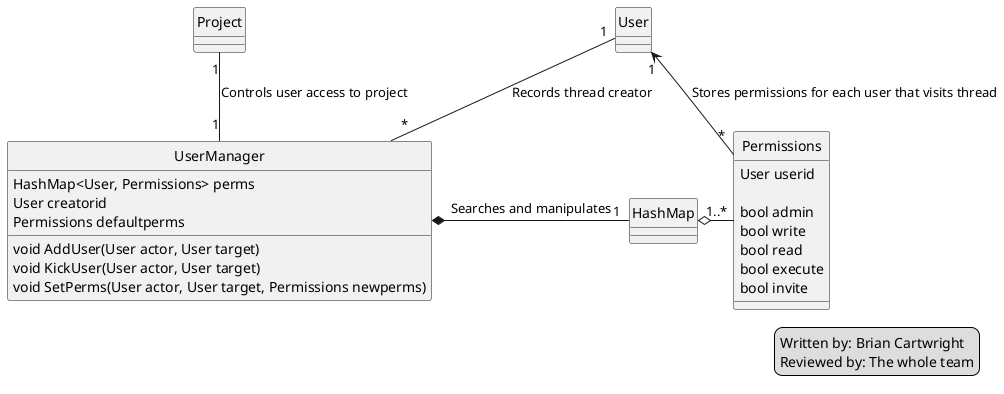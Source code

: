 @startuml
hide circle

'Project Member Management section, written by Brian Cartwright 

Project "1" -- "1" UserManager : Controls user access to project
User "1" -- "*" UserManager : Records thread creator
User "1" <-- "*" Permissions : Stores permissions for each user that visits thread  
UserManager *- "1" HashMap : Searches and manipulates
HashMap  o- "1..*" Permissions


class Project {
}

class HashMap {
}

class User {
}

class UserManager {
	HashMap<User, Permissions> perms
	User creatorid
	Permissions defaultperms
		
	void AddUser(User actor, User target)
	void KickUser(User actor, User target)
	void SetPerms(User actor, User target, Permissions newperms)
}

class Permissions {
	User userid	

	bool admin
	bool write
	bool read
	bool execute
	bool invite
}

legend right
	Written by: Brian Cartwright
	Reviewed by: The whole team
endlegend
'end of Project Member Management section.
@enduml
